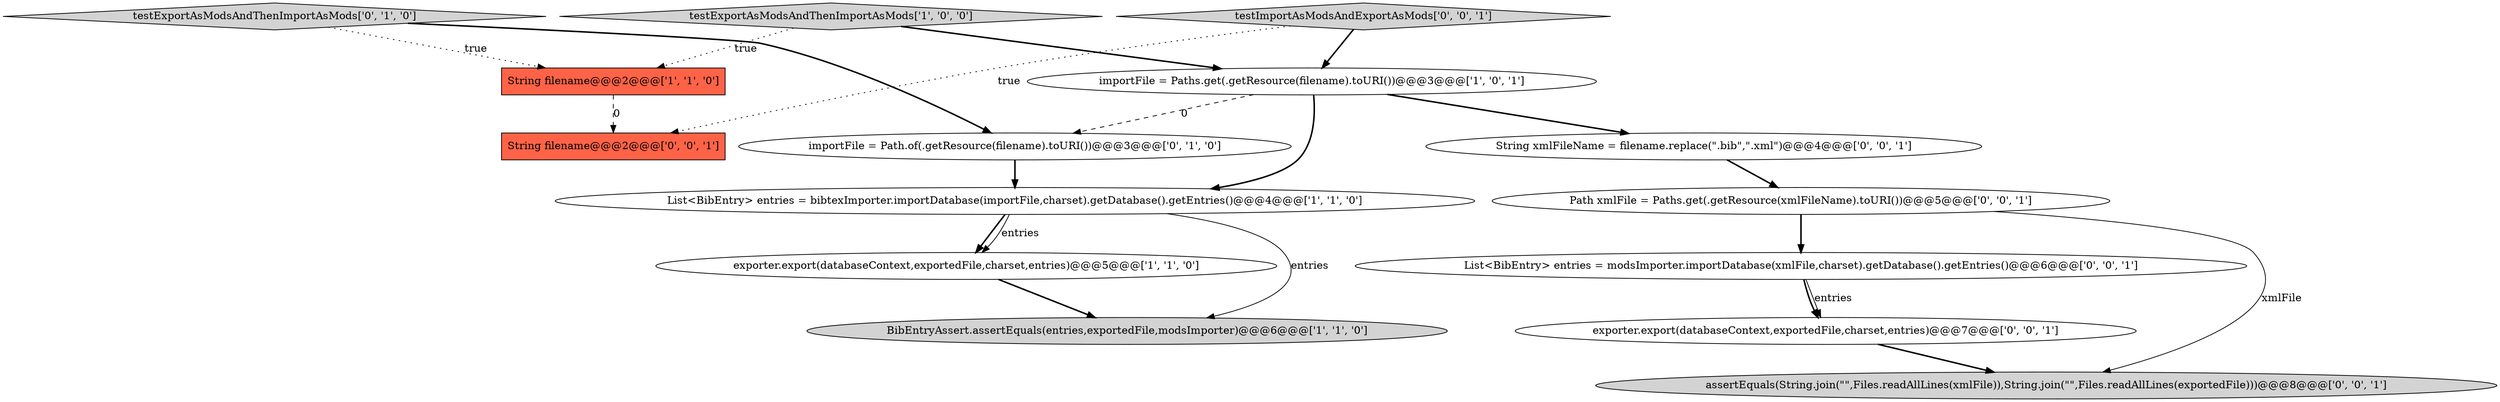digraph {
10 [style = filled, label = "testImportAsModsAndExportAsMods['0', '0', '1']", fillcolor = lightgray, shape = diamond image = "AAA0AAABBB3BBB"];
8 [style = filled, label = "assertEquals(String.join(\"\",Files.readAllLines(xmlFile)),String.join(\"\",Files.readAllLines(exportedFile)))@@@8@@@['0', '0', '1']", fillcolor = lightgray, shape = ellipse image = "AAA0AAABBB3BBB"];
7 [style = filled, label = "testExportAsModsAndThenImportAsMods['0', '1', '0']", fillcolor = lightgray, shape = diamond image = "AAA0AAABBB2BBB"];
13 [style = filled, label = "List<BibEntry> entries = modsImporter.importDatabase(xmlFile,charset).getDatabase().getEntries()@@@6@@@['0', '0', '1']", fillcolor = white, shape = ellipse image = "AAA0AAABBB3BBB"];
6 [style = filled, label = "importFile = Path.of(.getResource(filename).toURI())@@@3@@@['0', '1', '0']", fillcolor = white, shape = ellipse image = "AAA1AAABBB2BBB"];
14 [style = filled, label = "Path xmlFile = Paths.get(.getResource(xmlFileName).toURI())@@@5@@@['0', '0', '1']", fillcolor = white, shape = ellipse image = "AAA0AAABBB3BBB"];
12 [style = filled, label = "String xmlFileName = filename.replace(\".bib\",\".xml\")@@@4@@@['0', '0', '1']", fillcolor = white, shape = ellipse image = "AAA0AAABBB3BBB"];
3 [style = filled, label = "exporter.export(databaseContext,exportedFile,charset,entries)@@@5@@@['1', '1', '0']", fillcolor = white, shape = ellipse image = "AAA0AAABBB1BBB"];
4 [style = filled, label = "String filename@@@2@@@['1', '1', '0']", fillcolor = tomato, shape = box image = "AAA0AAABBB1BBB"];
2 [style = filled, label = "BibEntryAssert.assertEquals(entries,exportedFile,modsImporter)@@@6@@@['1', '1', '0']", fillcolor = lightgray, shape = ellipse image = "AAA0AAABBB1BBB"];
11 [style = filled, label = "exporter.export(databaseContext,exportedFile,charset,entries)@@@7@@@['0', '0', '1']", fillcolor = white, shape = ellipse image = "AAA0AAABBB3BBB"];
0 [style = filled, label = "List<BibEntry> entries = bibtexImporter.importDatabase(importFile,charset).getDatabase().getEntries()@@@4@@@['1', '1', '0']", fillcolor = white, shape = ellipse image = "AAA0AAABBB1BBB"];
1 [style = filled, label = "testExportAsModsAndThenImportAsMods['1', '0', '0']", fillcolor = lightgray, shape = diamond image = "AAA0AAABBB1BBB"];
9 [style = filled, label = "String filename@@@2@@@['0', '0', '1']", fillcolor = tomato, shape = box image = "AAA0AAABBB3BBB"];
5 [style = filled, label = "importFile = Paths.get(.getResource(filename).toURI())@@@3@@@['1', '0', '1']", fillcolor = white, shape = ellipse image = "AAA0AAABBB1BBB"];
7->4 [style = dotted, label="true"];
5->6 [style = dashed, label="0"];
3->2 [style = bold, label=""];
4->9 [style = dashed, label="0"];
12->14 [style = bold, label=""];
6->0 [style = bold, label=""];
7->6 [style = bold, label=""];
14->13 [style = bold, label=""];
0->3 [style = bold, label=""];
14->8 [style = solid, label="xmlFile"];
5->0 [style = bold, label=""];
13->11 [style = bold, label=""];
13->11 [style = solid, label="entries"];
11->8 [style = bold, label=""];
5->12 [style = bold, label=""];
0->2 [style = solid, label="entries"];
0->3 [style = solid, label="entries"];
1->4 [style = dotted, label="true"];
10->9 [style = dotted, label="true"];
10->5 [style = bold, label=""];
1->5 [style = bold, label=""];
}
